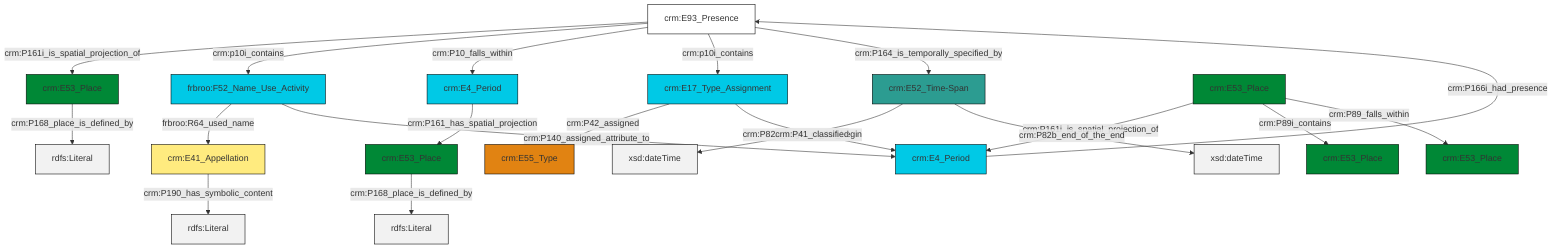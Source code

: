 graph TD
classDef Literal fill:#f2f2f2,stroke:#000000;
classDef CRM_Entity fill:#FFFFFF,stroke:#000000;
classDef Temporal_Entity fill:#00C9E6, stroke:#000000;
classDef Type fill:#E18312, stroke:#000000;
classDef Time-Span fill:#2C9C91, stroke:#000000;
classDef Appellation fill:#FFEB7F, stroke:#000000;
classDef Place fill:#008836, stroke:#000000;
classDef Persistent_Item fill:#B266B2, stroke:#000000;
classDef Conceptual_Object fill:#FFD700, stroke:#000000;
classDef Physical_Thing fill:#D2B48C, stroke:#000000;
classDef Actor fill:#f58aad, stroke:#000000;
classDef PC_Classes fill:#4ce600, stroke:#000000;
classDef Multi fill:#cccccc,stroke:#000000;

2["crm:E93_Presence"]:::CRM_Entity -->|crm:P161i_is_spatial_projection_of| 3["crm:E53_Place"]:::Place
4["crm:E52_Time-Span"]:::Time-Span -->|crm:P82a_begin_of_the_begin| 5[xsd:dateTime]:::Literal
2["crm:E93_Presence"]:::CRM_Entity -->|crm:p10i_contains| 7["frbroo:F52_Name_Use_Activity"]:::Temporal_Entity
8["crm:E53_Place"]:::Place -->|crm:P168_place_is_defined_by| 9[rdfs:Literal]:::Literal
10["crm:E17_Type_Assignment"]:::Temporal_Entity -->|crm:P42_assigned| 11["crm:E55_Type"]:::Type
14["crm:E53_Place"]:::Place -->|crm:P161i_is_spatial_projection_of| 15["crm:E4_Period"]:::Temporal_Entity
2["crm:E93_Presence"]:::CRM_Entity -->|crm:P10_falls_within| 0["crm:E4_Period"]:::Temporal_Entity
4["crm:E52_Time-Span"]:::Time-Span -->|crm:P82b_end_of_the_end| 16[xsd:dateTime]:::Literal
2["crm:E93_Presence"]:::CRM_Entity -->|crm:p10i_contains| 10["crm:E17_Type_Assignment"]:::Temporal_Entity
17["crm:E41_Appellation"]:::Appellation -->|crm:P190_has_symbolic_content| 19[rdfs:Literal]:::Literal
2["crm:E93_Presence"]:::CRM_Entity -->|crm:P164_is_temporally_specified_by| 4["crm:E52_Time-Span"]:::Time-Span
0["crm:E4_Period"]:::Temporal_Entity -->|crm:P161_has_spatial_projection| 8["crm:E53_Place"]:::Place
14["crm:E53_Place"]:::Place -->|crm:P89i_contains| 12["crm:E53_Place"]:::Place
14["crm:E53_Place"]:::Place -->|crm:P89_falls_within| 20["crm:E53_Place"]:::Place
7["frbroo:F52_Name_Use_Activity"]:::Temporal_Entity -->|frbroo:R64_used_name| 17["crm:E41_Appellation"]:::Appellation
7["frbroo:F52_Name_Use_Activity"]:::Temporal_Entity -->|crm:P140_assigned_attribute_to| 15["crm:E4_Period"]:::Temporal_Entity
3["crm:E53_Place"]:::Place -->|crm:P168_place_is_defined_by| 26[rdfs:Literal]:::Literal
15["crm:E4_Period"]:::Temporal_Entity -->|crm:P166i_had_presence| 2["crm:E93_Presence"]:::CRM_Entity
10["crm:E17_Type_Assignment"]:::Temporal_Entity -->|crm:P41_classified| 15["crm:E4_Period"]:::Temporal_Entity